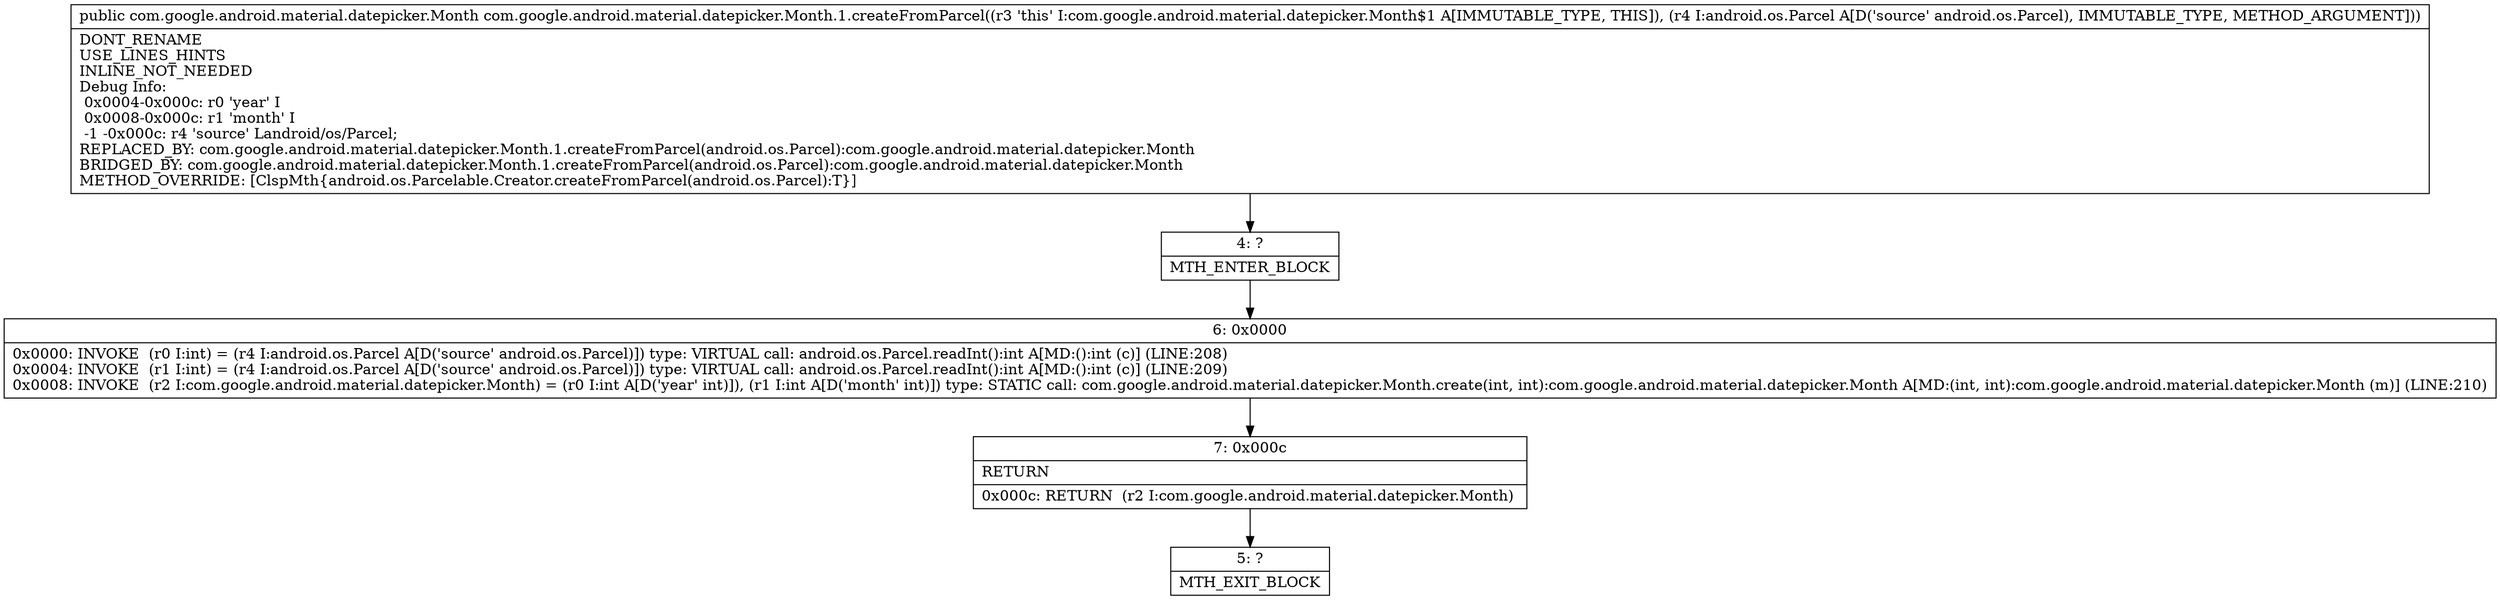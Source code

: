 digraph "CFG forcom.google.android.material.datepicker.Month.1.createFromParcel(Landroid\/os\/Parcel;)Lcom\/google\/android\/material\/datepicker\/Month;" {
Node_4 [shape=record,label="{4\:\ ?|MTH_ENTER_BLOCK\l}"];
Node_6 [shape=record,label="{6\:\ 0x0000|0x0000: INVOKE  (r0 I:int) = (r4 I:android.os.Parcel A[D('source' android.os.Parcel)]) type: VIRTUAL call: android.os.Parcel.readInt():int A[MD:():int (c)] (LINE:208)\l0x0004: INVOKE  (r1 I:int) = (r4 I:android.os.Parcel A[D('source' android.os.Parcel)]) type: VIRTUAL call: android.os.Parcel.readInt():int A[MD:():int (c)] (LINE:209)\l0x0008: INVOKE  (r2 I:com.google.android.material.datepicker.Month) = (r0 I:int A[D('year' int)]), (r1 I:int A[D('month' int)]) type: STATIC call: com.google.android.material.datepicker.Month.create(int, int):com.google.android.material.datepicker.Month A[MD:(int, int):com.google.android.material.datepicker.Month (m)] (LINE:210)\l}"];
Node_7 [shape=record,label="{7\:\ 0x000c|RETURN\l|0x000c: RETURN  (r2 I:com.google.android.material.datepicker.Month) \l}"];
Node_5 [shape=record,label="{5\:\ ?|MTH_EXIT_BLOCK\l}"];
MethodNode[shape=record,label="{public com.google.android.material.datepicker.Month com.google.android.material.datepicker.Month.1.createFromParcel((r3 'this' I:com.google.android.material.datepicker.Month$1 A[IMMUTABLE_TYPE, THIS]), (r4 I:android.os.Parcel A[D('source' android.os.Parcel), IMMUTABLE_TYPE, METHOD_ARGUMENT]))  | DONT_RENAME\lUSE_LINES_HINTS\lINLINE_NOT_NEEDED\lDebug Info:\l  0x0004\-0x000c: r0 'year' I\l  0x0008\-0x000c: r1 'month' I\l  \-1 \-0x000c: r4 'source' Landroid\/os\/Parcel;\lREPLACED_BY: com.google.android.material.datepicker.Month.1.createFromParcel(android.os.Parcel):com.google.android.material.datepicker.Month\lBRIDGED_BY: com.google.android.material.datepicker.Month.1.createFromParcel(android.os.Parcel):com.google.android.material.datepicker.Month\lMETHOD_OVERRIDE: [ClspMth\{android.os.Parcelable.Creator.createFromParcel(android.os.Parcel):T\}]\l}"];
MethodNode -> Node_4;Node_4 -> Node_6;
Node_6 -> Node_7;
Node_7 -> Node_5;
}

